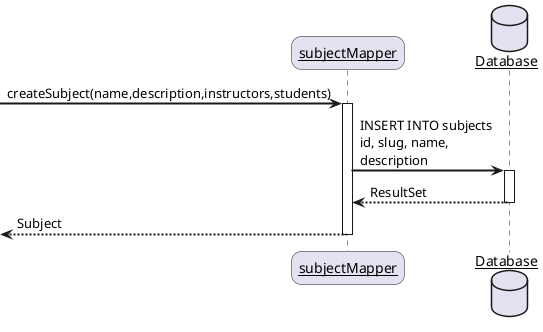 @startuml Identity Field

skinparam sequenceArrowThickness 2
skinparam roundcorner 20
skinparam maxmessagesize 150
skinparam sequenceParticipant underline

participant "subjectMapper" as A
database Database as B

-> A: createSubject(name,description,instructors,students)
activate A

A -> B: INSERT INTO subjects id, slug, name, description
activate B

B --> A: ResultSet
deactivate B

 <-- A : Subject
deactivate A

@enduml